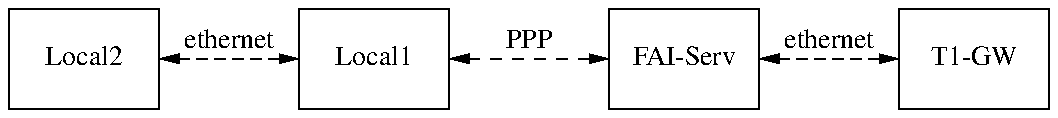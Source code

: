 .\" $FreeBSD$
.PS

A:	box "Local2";

B:	line 0.7 <-> "ethernet" above dashed;

C:	box "Local1";

D:	line 0.8 <-> "PPP" above dashed;

E:	box "FAI-Serv";

F:	line 0.7 <-> "ethernet" above dashed;

G:	box "T1-GW";

.PE
